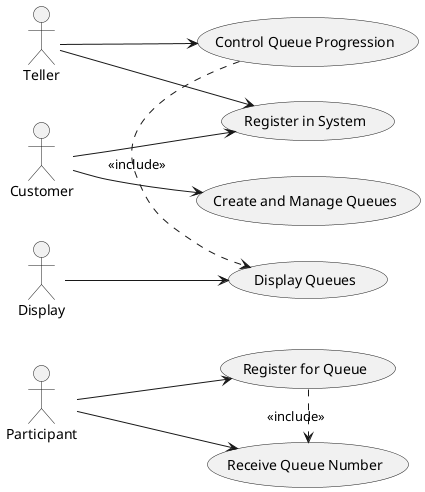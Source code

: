 @startuml
left to right direction

actor Customer as C
actor Participant as P
actor Teller as T 
actor Display as D

C --> (Register in System)
C --> (Create and Manage Queues)

P --> (Register for Queue)
P --> (Receive Queue Number)

T --> (Register in System)
T --> (Control Queue Progression)

D --> (Display Queues)

(Register for Queue) .> (Receive Queue Number) : <<include>>
(Control Queue Progression) .> (Display Queues)  : <<include>>

@enduml
 